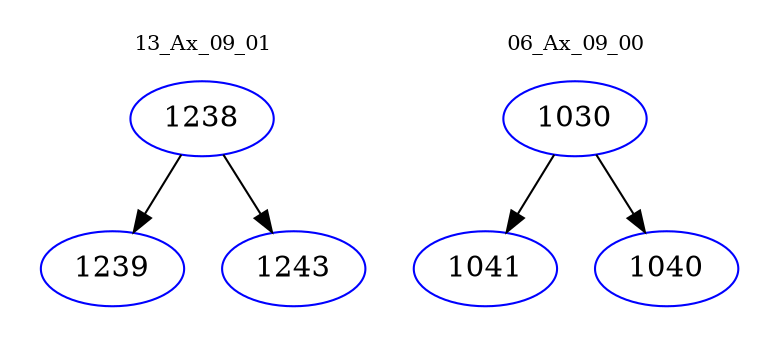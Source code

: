 digraph{
subgraph cluster_0 {
color = white
label = "13_Ax_09_01";
fontsize=10;
T0_1238 [label="1238", color="blue"]
T0_1238 -> T0_1239 [color="black"]
T0_1239 [label="1239", color="blue"]
T0_1238 -> T0_1243 [color="black"]
T0_1243 [label="1243", color="blue"]
}
subgraph cluster_1 {
color = white
label = "06_Ax_09_00";
fontsize=10;
T1_1030 [label="1030", color="blue"]
T1_1030 -> T1_1041 [color="black"]
T1_1041 [label="1041", color="blue"]
T1_1030 -> T1_1040 [color="black"]
T1_1040 [label="1040", color="blue"]
}
}
